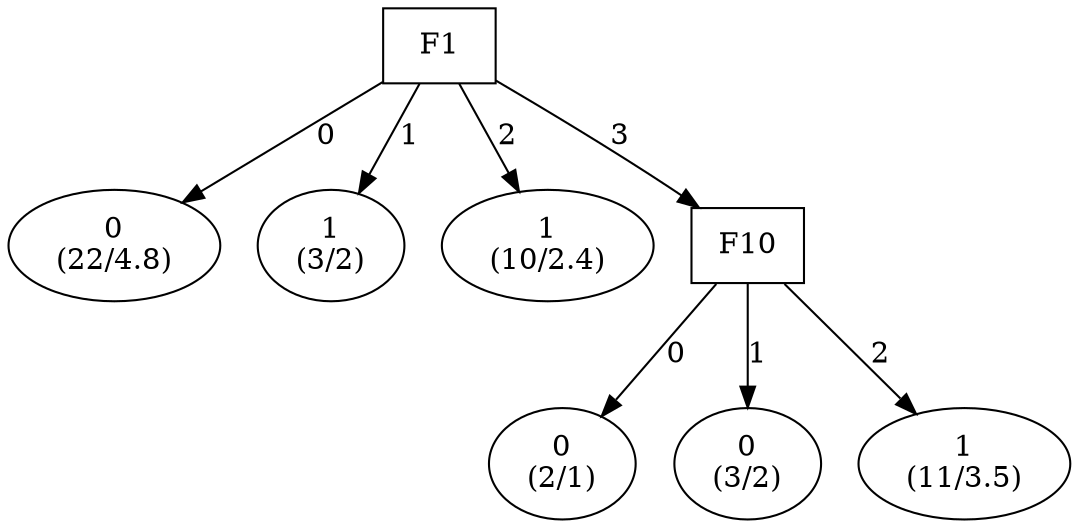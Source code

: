 digraph YaDT {
n0 [ shape=box, label="F1\n"]
n0 -> n1 [label="0"]
n1 [ shape=ellipse, label="0\n(22/4.8)"]
n0 -> n2 [label="1"]
n2 [ shape=ellipse, label="1\n(3/2)"]
n0 -> n3 [label="2"]
n3 [ shape=ellipse, label="1\n(10/2.4)"]
n0 -> n4 [label="3"]
n4 [ shape=box, label="F10\n"]
n4 -> n5 [label="0"]
n5 [ shape=ellipse, label="0\n(2/1)"]
n4 -> n6 [label="1"]
n6 [ shape=ellipse, label="0\n(3/2)"]
n4 -> n7 [label="2"]
n7 [ shape=ellipse, label="1\n(11/3.5)"]
}
